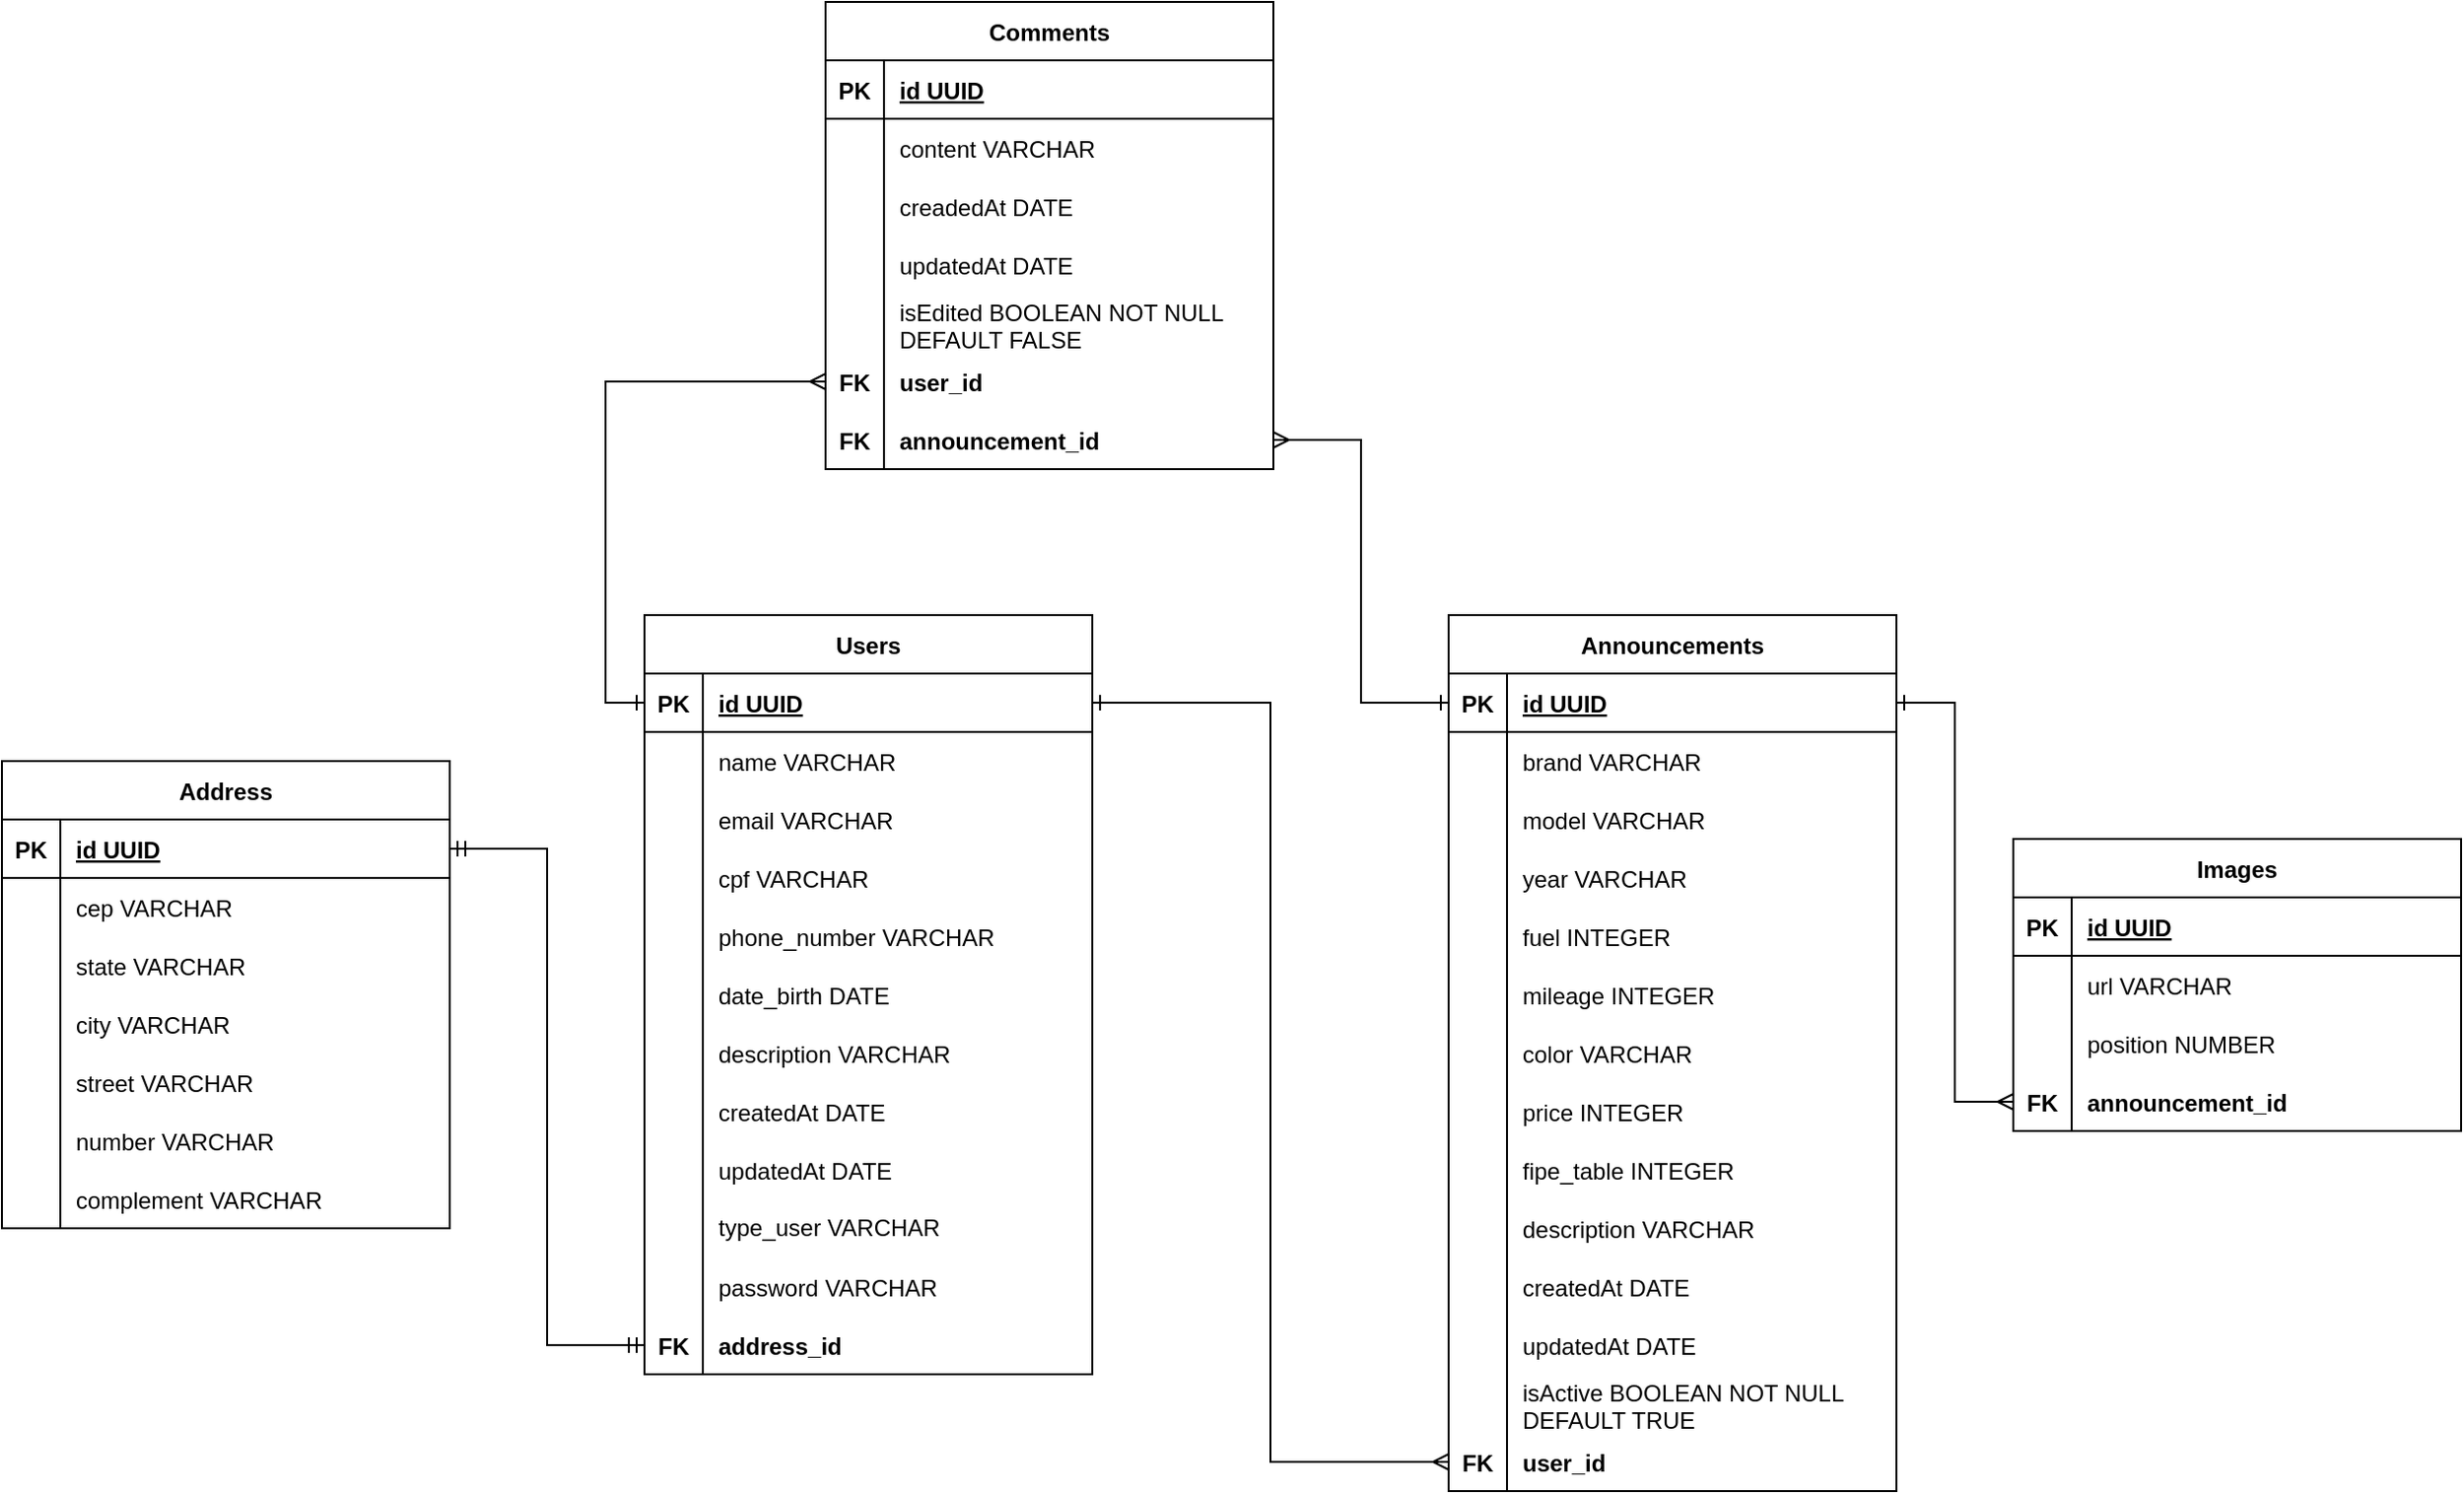 <mxfile version="21.1.5" type="device">
  <diagram id="haXmU86xqTU3Dl82KX3g" name="Page-1">
    <mxGraphModel dx="1434" dy="746" grid="0" gridSize="10" guides="1" tooltips="1" connect="1" arrows="1" fold="1" page="0" pageScale="1" pageWidth="1654" pageHeight="1169" math="0" shadow="0">
      <root>
        <mxCell id="0" />
        <mxCell id="1" parent="0" />
        <mxCell id="U1AYSKD8D0K2qEhdphbI-2" value="Announcements" style="shape=table;startSize=30;container=1;collapsible=1;childLayout=tableLayout;fixedRows=1;rowLines=0;fontStyle=1;align=center;resizeLast=1;" parent="1" vertex="1">
          <mxGeometry x="960" y="355" width="230" height="450" as="geometry" />
        </mxCell>
        <mxCell id="U1AYSKD8D0K2qEhdphbI-3" value="" style="shape=tableRow;horizontal=0;startSize=0;swimlaneHead=0;swimlaneBody=0;fillColor=none;collapsible=0;dropTarget=0;points=[[0,0.5],[1,0.5]];portConstraint=eastwest;top=0;left=0;right=0;bottom=1;" parent="U1AYSKD8D0K2qEhdphbI-2" vertex="1">
          <mxGeometry y="30" width="230" height="30" as="geometry" />
        </mxCell>
        <mxCell id="U1AYSKD8D0K2qEhdphbI-4" value="PK" style="shape=partialRectangle;connectable=0;fillColor=none;top=0;left=0;bottom=0;right=0;fontStyle=1;overflow=hidden;" parent="U1AYSKD8D0K2qEhdphbI-3" vertex="1">
          <mxGeometry width="30" height="30" as="geometry">
            <mxRectangle width="30" height="30" as="alternateBounds" />
          </mxGeometry>
        </mxCell>
        <mxCell id="U1AYSKD8D0K2qEhdphbI-5" value="id UUID" style="shape=partialRectangle;connectable=0;fillColor=none;top=0;left=0;bottom=0;right=0;align=left;spacingLeft=6;fontStyle=5;overflow=hidden;" parent="U1AYSKD8D0K2qEhdphbI-3" vertex="1">
          <mxGeometry x="30" width="200" height="30" as="geometry">
            <mxRectangle width="200" height="30" as="alternateBounds" />
          </mxGeometry>
        </mxCell>
        <mxCell id="U1AYSKD8D0K2qEhdphbI-6" value="" style="shape=tableRow;horizontal=0;startSize=0;swimlaneHead=0;swimlaneBody=0;fillColor=none;collapsible=0;dropTarget=0;points=[[0,0.5],[1,0.5]];portConstraint=eastwest;top=0;left=0;right=0;bottom=0;" parent="U1AYSKD8D0K2qEhdphbI-2" vertex="1">
          <mxGeometry y="60" width="230" height="30" as="geometry" />
        </mxCell>
        <mxCell id="U1AYSKD8D0K2qEhdphbI-7" value="" style="shape=partialRectangle;connectable=0;fillColor=none;top=0;left=0;bottom=0;right=0;editable=1;overflow=hidden;" parent="U1AYSKD8D0K2qEhdphbI-6" vertex="1">
          <mxGeometry width="30" height="30" as="geometry">
            <mxRectangle width="30" height="30" as="alternateBounds" />
          </mxGeometry>
        </mxCell>
        <mxCell id="U1AYSKD8D0K2qEhdphbI-8" value="brand VARCHAR" style="shape=partialRectangle;connectable=0;fillColor=none;top=0;left=0;bottom=0;right=0;align=left;spacingLeft=6;overflow=hidden;fontStyle=0" parent="U1AYSKD8D0K2qEhdphbI-6" vertex="1">
          <mxGeometry x="30" width="200" height="30" as="geometry">
            <mxRectangle width="200" height="30" as="alternateBounds" />
          </mxGeometry>
        </mxCell>
        <mxCell id="U1AYSKD8D0K2qEhdphbI-9" value="" style="shape=tableRow;horizontal=0;startSize=0;swimlaneHead=0;swimlaneBody=0;fillColor=none;collapsible=0;dropTarget=0;points=[[0,0.5],[1,0.5]];portConstraint=eastwest;top=0;left=0;right=0;bottom=0;" parent="U1AYSKD8D0K2qEhdphbI-2" vertex="1">
          <mxGeometry y="90" width="230" height="30" as="geometry" />
        </mxCell>
        <mxCell id="U1AYSKD8D0K2qEhdphbI-10" value="" style="shape=partialRectangle;connectable=0;fillColor=none;top=0;left=0;bottom=0;right=0;editable=1;overflow=hidden;" parent="U1AYSKD8D0K2qEhdphbI-9" vertex="1">
          <mxGeometry width="30" height="30" as="geometry">
            <mxRectangle width="30" height="30" as="alternateBounds" />
          </mxGeometry>
        </mxCell>
        <mxCell id="U1AYSKD8D0K2qEhdphbI-11" value="model VARCHAR" style="shape=partialRectangle;connectable=0;fillColor=none;top=0;left=0;bottom=0;right=0;align=left;spacingLeft=6;overflow=hidden;fontStyle=0" parent="U1AYSKD8D0K2qEhdphbI-9" vertex="1">
          <mxGeometry x="30" width="200" height="30" as="geometry">
            <mxRectangle width="200" height="30" as="alternateBounds" />
          </mxGeometry>
        </mxCell>
        <mxCell id="U1AYSKD8D0K2qEhdphbI-15" style="shape=tableRow;horizontal=0;startSize=0;swimlaneHead=0;swimlaneBody=0;fillColor=none;collapsible=0;dropTarget=0;points=[[0,0.5],[1,0.5]];portConstraint=eastwest;top=0;left=0;right=0;bottom=0;" parent="U1AYSKD8D0K2qEhdphbI-2" vertex="1">
          <mxGeometry y="120" width="230" height="30" as="geometry" />
        </mxCell>
        <mxCell id="U1AYSKD8D0K2qEhdphbI-16" style="shape=partialRectangle;connectable=0;fillColor=none;top=0;left=0;bottom=0;right=0;editable=1;overflow=hidden;" parent="U1AYSKD8D0K2qEhdphbI-15" vertex="1">
          <mxGeometry width="30" height="30" as="geometry">
            <mxRectangle width="30" height="30" as="alternateBounds" />
          </mxGeometry>
        </mxCell>
        <mxCell id="U1AYSKD8D0K2qEhdphbI-17" value="year VARCHAR" style="shape=partialRectangle;connectable=0;fillColor=none;top=0;left=0;bottom=0;right=0;align=left;spacingLeft=6;overflow=hidden;" parent="U1AYSKD8D0K2qEhdphbI-15" vertex="1">
          <mxGeometry x="30" width="200" height="30" as="geometry">
            <mxRectangle width="200" height="30" as="alternateBounds" />
          </mxGeometry>
        </mxCell>
        <mxCell id="U1AYSKD8D0K2qEhdphbI-12" value="" style="shape=tableRow;horizontal=0;startSize=0;swimlaneHead=0;swimlaneBody=0;fillColor=none;collapsible=0;dropTarget=0;points=[[0,0.5],[1,0.5]];portConstraint=eastwest;top=0;left=0;right=0;bottom=0;" parent="U1AYSKD8D0K2qEhdphbI-2" vertex="1">
          <mxGeometry y="150" width="230" height="30" as="geometry" />
        </mxCell>
        <mxCell id="U1AYSKD8D0K2qEhdphbI-13" value="" style="shape=partialRectangle;connectable=0;fillColor=none;top=0;left=0;bottom=0;right=0;editable=1;overflow=hidden;" parent="U1AYSKD8D0K2qEhdphbI-12" vertex="1">
          <mxGeometry width="30" height="30" as="geometry">
            <mxRectangle width="30" height="30" as="alternateBounds" />
          </mxGeometry>
        </mxCell>
        <mxCell id="U1AYSKD8D0K2qEhdphbI-14" value="fuel INTEGER" style="shape=partialRectangle;connectable=0;fillColor=none;top=0;left=0;bottom=0;right=0;align=left;spacingLeft=6;overflow=hidden;" parent="U1AYSKD8D0K2qEhdphbI-12" vertex="1">
          <mxGeometry x="30" width="200" height="30" as="geometry">
            <mxRectangle width="200" height="30" as="alternateBounds" />
          </mxGeometry>
        </mxCell>
        <mxCell id="U1AYSKD8D0K2qEhdphbI-30" style="shape=tableRow;horizontal=0;startSize=0;swimlaneHead=0;swimlaneBody=0;fillColor=none;collapsible=0;dropTarget=0;points=[[0,0.5],[1,0.5]];portConstraint=eastwest;top=0;left=0;right=0;bottom=0;" parent="U1AYSKD8D0K2qEhdphbI-2" vertex="1">
          <mxGeometry y="180" width="230" height="30" as="geometry" />
        </mxCell>
        <mxCell id="U1AYSKD8D0K2qEhdphbI-31" style="shape=partialRectangle;connectable=0;fillColor=none;top=0;left=0;bottom=0;right=0;editable=1;overflow=hidden;" parent="U1AYSKD8D0K2qEhdphbI-30" vertex="1">
          <mxGeometry width="30" height="30" as="geometry">
            <mxRectangle width="30" height="30" as="alternateBounds" />
          </mxGeometry>
        </mxCell>
        <mxCell id="U1AYSKD8D0K2qEhdphbI-32" value="mileage INTEGER" style="shape=partialRectangle;connectable=0;fillColor=none;top=0;left=0;bottom=0;right=0;align=left;spacingLeft=6;overflow=hidden;" parent="U1AYSKD8D0K2qEhdphbI-30" vertex="1">
          <mxGeometry x="30" width="200" height="30" as="geometry">
            <mxRectangle width="200" height="30" as="alternateBounds" />
          </mxGeometry>
        </mxCell>
        <mxCell id="U1AYSKD8D0K2qEhdphbI-27" style="shape=tableRow;horizontal=0;startSize=0;swimlaneHead=0;swimlaneBody=0;fillColor=none;collapsible=0;dropTarget=0;points=[[0,0.5],[1,0.5]];portConstraint=eastwest;top=0;left=0;right=0;bottom=0;" parent="U1AYSKD8D0K2qEhdphbI-2" vertex="1">
          <mxGeometry y="210" width="230" height="30" as="geometry" />
        </mxCell>
        <mxCell id="U1AYSKD8D0K2qEhdphbI-28" style="shape=partialRectangle;connectable=0;fillColor=none;top=0;left=0;bottom=0;right=0;editable=1;overflow=hidden;" parent="U1AYSKD8D0K2qEhdphbI-27" vertex="1">
          <mxGeometry width="30" height="30" as="geometry">
            <mxRectangle width="30" height="30" as="alternateBounds" />
          </mxGeometry>
        </mxCell>
        <mxCell id="U1AYSKD8D0K2qEhdphbI-29" value="color VARCHAR" style="shape=partialRectangle;connectable=0;fillColor=none;top=0;left=0;bottom=0;right=0;align=left;spacingLeft=6;overflow=hidden;" parent="U1AYSKD8D0K2qEhdphbI-27" vertex="1">
          <mxGeometry x="30" width="200" height="30" as="geometry">
            <mxRectangle width="200" height="30" as="alternateBounds" />
          </mxGeometry>
        </mxCell>
        <mxCell id="U1AYSKD8D0K2qEhdphbI-24" style="shape=tableRow;horizontal=0;startSize=0;swimlaneHead=0;swimlaneBody=0;fillColor=none;collapsible=0;dropTarget=0;points=[[0,0.5],[1,0.5]];portConstraint=eastwest;top=0;left=0;right=0;bottom=0;" parent="U1AYSKD8D0K2qEhdphbI-2" vertex="1">
          <mxGeometry y="240" width="230" height="30" as="geometry" />
        </mxCell>
        <mxCell id="U1AYSKD8D0K2qEhdphbI-25" style="shape=partialRectangle;connectable=0;fillColor=none;top=0;left=0;bottom=0;right=0;editable=1;overflow=hidden;" parent="U1AYSKD8D0K2qEhdphbI-24" vertex="1">
          <mxGeometry width="30" height="30" as="geometry">
            <mxRectangle width="30" height="30" as="alternateBounds" />
          </mxGeometry>
        </mxCell>
        <mxCell id="U1AYSKD8D0K2qEhdphbI-26" value="price INTEGER" style="shape=partialRectangle;connectable=0;fillColor=none;top=0;left=0;bottom=0;right=0;align=left;spacingLeft=6;overflow=hidden;" parent="U1AYSKD8D0K2qEhdphbI-24" vertex="1">
          <mxGeometry x="30" width="200" height="30" as="geometry">
            <mxRectangle width="200" height="30" as="alternateBounds" />
          </mxGeometry>
        </mxCell>
        <mxCell id="U1AYSKD8D0K2qEhdphbI-21" style="shape=tableRow;horizontal=0;startSize=0;swimlaneHead=0;swimlaneBody=0;fillColor=none;collapsible=0;dropTarget=0;points=[[0,0.5],[1,0.5]];portConstraint=eastwest;top=0;left=0;right=0;bottom=0;" parent="U1AYSKD8D0K2qEhdphbI-2" vertex="1">
          <mxGeometry y="270" width="230" height="30" as="geometry" />
        </mxCell>
        <mxCell id="U1AYSKD8D0K2qEhdphbI-22" style="shape=partialRectangle;connectable=0;fillColor=none;top=0;left=0;bottom=0;right=0;editable=1;overflow=hidden;" parent="U1AYSKD8D0K2qEhdphbI-21" vertex="1">
          <mxGeometry width="30" height="30" as="geometry">
            <mxRectangle width="30" height="30" as="alternateBounds" />
          </mxGeometry>
        </mxCell>
        <mxCell id="U1AYSKD8D0K2qEhdphbI-23" value="fipe_table INTEGER" style="shape=partialRectangle;connectable=0;fillColor=none;top=0;left=0;bottom=0;right=0;align=left;spacingLeft=6;overflow=hidden;" parent="U1AYSKD8D0K2qEhdphbI-21" vertex="1">
          <mxGeometry x="30" width="200" height="30" as="geometry">
            <mxRectangle width="200" height="30" as="alternateBounds" />
          </mxGeometry>
        </mxCell>
        <mxCell id="U1AYSKD8D0K2qEhdphbI-18" style="shape=tableRow;horizontal=0;startSize=0;swimlaneHead=0;swimlaneBody=0;fillColor=none;collapsible=0;dropTarget=0;points=[[0,0.5],[1,0.5]];portConstraint=eastwest;top=0;left=0;right=0;bottom=0;" parent="U1AYSKD8D0K2qEhdphbI-2" vertex="1">
          <mxGeometry y="300" width="230" height="30" as="geometry" />
        </mxCell>
        <mxCell id="U1AYSKD8D0K2qEhdphbI-19" style="shape=partialRectangle;connectable=0;fillColor=none;top=0;left=0;bottom=0;right=0;editable=1;overflow=hidden;" parent="U1AYSKD8D0K2qEhdphbI-18" vertex="1">
          <mxGeometry width="30" height="30" as="geometry">
            <mxRectangle width="30" height="30" as="alternateBounds" />
          </mxGeometry>
        </mxCell>
        <mxCell id="U1AYSKD8D0K2qEhdphbI-20" value="description VARCHAR" style="shape=partialRectangle;connectable=0;fillColor=none;top=0;left=0;bottom=0;right=0;align=left;spacingLeft=6;overflow=hidden;" parent="U1AYSKD8D0K2qEhdphbI-18" vertex="1">
          <mxGeometry x="30" width="200" height="30" as="geometry">
            <mxRectangle width="200" height="30" as="alternateBounds" />
          </mxGeometry>
        </mxCell>
        <mxCell id="U1AYSKD8D0K2qEhdphbI-42" style="shape=tableRow;horizontal=0;startSize=0;swimlaneHead=0;swimlaneBody=0;fillColor=none;collapsible=0;dropTarget=0;points=[[0,0.5],[1,0.5]];portConstraint=eastwest;top=0;left=0;right=0;bottom=0;" parent="U1AYSKD8D0K2qEhdphbI-2" vertex="1">
          <mxGeometry y="330" width="230" height="30" as="geometry" />
        </mxCell>
        <mxCell id="U1AYSKD8D0K2qEhdphbI-43" style="shape=partialRectangle;connectable=0;fillColor=none;top=0;left=0;bottom=0;right=0;editable=1;overflow=hidden;" parent="U1AYSKD8D0K2qEhdphbI-42" vertex="1">
          <mxGeometry width="30" height="30" as="geometry">
            <mxRectangle width="30" height="30" as="alternateBounds" />
          </mxGeometry>
        </mxCell>
        <mxCell id="U1AYSKD8D0K2qEhdphbI-44" value="createdAt DATE" style="shape=partialRectangle;connectable=0;fillColor=none;top=0;left=0;bottom=0;right=0;align=left;spacingLeft=6;overflow=hidden;" parent="U1AYSKD8D0K2qEhdphbI-42" vertex="1">
          <mxGeometry x="30" width="200" height="30" as="geometry">
            <mxRectangle width="200" height="30" as="alternateBounds" />
          </mxGeometry>
        </mxCell>
        <mxCell id="U1AYSKD8D0K2qEhdphbI-39" style="shape=tableRow;horizontal=0;startSize=0;swimlaneHead=0;swimlaneBody=0;fillColor=none;collapsible=0;dropTarget=0;points=[[0,0.5],[1,0.5]];portConstraint=eastwest;top=0;left=0;right=0;bottom=0;" parent="U1AYSKD8D0K2qEhdphbI-2" vertex="1">
          <mxGeometry y="360" width="230" height="30" as="geometry" />
        </mxCell>
        <mxCell id="U1AYSKD8D0K2qEhdphbI-40" style="shape=partialRectangle;connectable=0;fillColor=none;top=0;left=0;bottom=0;right=0;editable=1;overflow=hidden;" parent="U1AYSKD8D0K2qEhdphbI-39" vertex="1">
          <mxGeometry width="30" height="30" as="geometry">
            <mxRectangle width="30" height="30" as="alternateBounds" />
          </mxGeometry>
        </mxCell>
        <mxCell id="U1AYSKD8D0K2qEhdphbI-41" value="updatedAt DATE" style="shape=partialRectangle;connectable=0;fillColor=none;top=0;left=0;bottom=0;right=0;align=left;spacingLeft=6;overflow=hidden;" parent="U1AYSKD8D0K2qEhdphbI-39" vertex="1">
          <mxGeometry x="30" width="200" height="30" as="geometry">
            <mxRectangle width="200" height="30" as="alternateBounds" />
          </mxGeometry>
        </mxCell>
        <mxCell id="U1AYSKD8D0K2qEhdphbI-36" style="shape=tableRow;horizontal=0;startSize=0;swimlaneHead=0;swimlaneBody=0;fillColor=none;collapsible=0;dropTarget=0;points=[[0,0.5],[1,0.5]];portConstraint=eastwest;top=0;left=0;right=0;bottom=0;" parent="U1AYSKD8D0K2qEhdphbI-2" vertex="1">
          <mxGeometry y="390" width="230" height="30" as="geometry" />
        </mxCell>
        <mxCell id="U1AYSKD8D0K2qEhdphbI-37" style="shape=partialRectangle;connectable=0;fillColor=none;top=0;left=0;bottom=0;right=0;editable=1;overflow=hidden;" parent="U1AYSKD8D0K2qEhdphbI-36" vertex="1">
          <mxGeometry width="30" height="30" as="geometry">
            <mxRectangle width="30" height="30" as="alternateBounds" />
          </mxGeometry>
        </mxCell>
        <mxCell id="U1AYSKD8D0K2qEhdphbI-38" value="isActive BOOLEAN NOT NULL DEFAULT TRUE" style="shape=partialRectangle;connectable=0;fillColor=none;top=0;left=0;bottom=0;right=0;align=left;spacingLeft=6;overflow=hidden;whiteSpace=wrap;" parent="U1AYSKD8D0K2qEhdphbI-36" vertex="1">
          <mxGeometry x="30" width="200" height="30" as="geometry">
            <mxRectangle width="200" height="30" as="alternateBounds" />
          </mxGeometry>
        </mxCell>
        <mxCell id="U1AYSKD8D0K2qEhdphbI-33" style="shape=tableRow;horizontal=0;startSize=0;swimlaneHead=0;swimlaneBody=0;fillColor=none;collapsible=0;dropTarget=0;points=[[0,0.5],[1,0.5]];portConstraint=eastwest;top=0;left=0;right=0;bottom=0;" parent="U1AYSKD8D0K2qEhdphbI-2" vertex="1">
          <mxGeometry y="420" width="230" height="30" as="geometry" />
        </mxCell>
        <mxCell id="U1AYSKD8D0K2qEhdphbI-34" value="FK" style="shape=partialRectangle;connectable=0;fillColor=none;top=0;left=0;bottom=0;right=0;editable=1;overflow=hidden;fontStyle=1" parent="U1AYSKD8D0K2qEhdphbI-33" vertex="1">
          <mxGeometry width="30" height="30" as="geometry">
            <mxRectangle width="30" height="30" as="alternateBounds" />
          </mxGeometry>
        </mxCell>
        <mxCell id="U1AYSKD8D0K2qEhdphbI-35" value="user_id " style="shape=partialRectangle;connectable=0;fillColor=none;top=0;left=0;bottom=0;right=0;align=left;spacingLeft=6;overflow=hidden;fontStyle=1" parent="U1AYSKD8D0K2qEhdphbI-33" vertex="1">
          <mxGeometry x="30" width="200" height="30" as="geometry">
            <mxRectangle width="200" height="30" as="alternateBounds" />
          </mxGeometry>
        </mxCell>
        <mxCell id="U1AYSKD8D0K2qEhdphbI-45" value="Users" style="shape=table;startSize=30;container=1;collapsible=1;childLayout=tableLayout;fixedRows=1;rowLines=0;fontStyle=1;align=center;resizeLast=1;" parent="1" vertex="1">
          <mxGeometry x="547" y="355" width="230" height="390" as="geometry" />
        </mxCell>
        <mxCell id="U1AYSKD8D0K2qEhdphbI-46" value="" style="shape=tableRow;horizontal=0;startSize=0;swimlaneHead=0;swimlaneBody=0;fillColor=none;collapsible=0;dropTarget=0;points=[[0,0.5],[1,0.5]];portConstraint=eastwest;top=0;left=0;right=0;bottom=1;" parent="U1AYSKD8D0K2qEhdphbI-45" vertex="1">
          <mxGeometry y="30" width="230" height="30" as="geometry" />
        </mxCell>
        <mxCell id="U1AYSKD8D0K2qEhdphbI-47" value="PK" style="shape=partialRectangle;connectable=0;fillColor=none;top=0;left=0;bottom=0;right=0;fontStyle=1;overflow=hidden;" parent="U1AYSKD8D0K2qEhdphbI-46" vertex="1">
          <mxGeometry width="30" height="30" as="geometry">
            <mxRectangle width="30" height="30" as="alternateBounds" />
          </mxGeometry>
        </mxCell>
        <mxCell id="U1AYSKD8D0K2qEhdphbI-48" value="id UUID" style="shape=partialRectangle;connectable=0;fillColor=none;top=0;left=0;bottom=0;right=0;align=left;spacingLeft=6;fontStyle=5;overflow=hidden;" parent="U1AYSKD8D0K2qEhdphbI-46" vertex="1">
          <mxGeometry x="30" width="200" height="30" as="geometry">
            <mxRectangle width="200" height="30" as="alternateBounds" />
          </mxGeometry>
        </mxCell>
        <mxCell id="U1AYSKD8D0K2qEhdphbI-49" value="" style="shape=tableRow;horizontal=0;startSize=0;swimlaneHead=0;swimlaneBody=0;fillColor=none;collapsible=0;dropTarget=0;points=[[0,0.5],[1,0.5]];portConstraint=eastwest;top=0;left=0;right=0;bottom=0;" parent="U1AYSKD8D0K2qEhdphbI-45" vertex="1">
          <mxGeometry y="60" width="230" height="30" as="geometry" />
        </mxCell>
        <mxCell id="U1AYSKD8D0K2qEhdphbI-50" value="" style="shape=partialRectangle;connectable=0;fillColor=none;top=0;left=0;bottom=0;right=0;editable=1;overflow=hidden;" parent="U1AYSKD8D0K2qEhdphbI-49" vertex="1">
          <mxGeometry width="30" height="30" as="geometry">
            <mxRectangle width="30" height="30" as="alternateBounds" />
          </mxGeometry>
        </mxCell>
        <mxCell id="U1AYSKD8D0K2qEhdphbI-51" value="name VARCHAR" style="shape=partialRectangle;connectable=0;fillColor=none;top=0;left=0;bottom=0;right=0;align=left;spacingLeft=6;overflow=hidden;fontStyle=0" parent="U1AYSKD8D0K2qEhdphbI-49" vertex="1">
          <mxGeometry x="30" width="200" height="30" as="geometry">
            <mxRectangle width="200" height="30" as="alternateBounds" />
          </mxGeometry>
        </mxCell>
        <mxCell id="U1AYSKD8D0K2qEhdphbI-52" value="" style="shape=tableRow;horizontal=0;startSize=0;swimlaneHead=0;swimlaneBody=0;fillColor=none;collapsible=0;dropTarget=0;points=[[0,0.5],[1,0.5]];portConstraint=eastwest;top=0;left=0;right=0;bottom=0;" parent="U1AYSKD8D0K2qEhdphbI-45" vertex="1">
          <mxGeometry y="90" width="230" height="30" as="geometry" />
        </mxCell>
        <mxCell id="U1AYSKD8D0K2qEhdphbI-53" value="" style="shape=partialRectangle;connectable=0;fillColor=none;top=0;left=0;bottom=0;right=0;editable=1;overflow=hidden;" parent="U1AYSKD8D0K2qEhdphbI-52" vertex="1">
          <mxGeometry width="30" height="30" as="geometry">
            <mxRectangle width="30" height="30" as="alternateBounds" />
          </mxGeometry>
        </mxCell>
        <mxCell id="U1AYSKD8D0K2qEhdphbI-54" value="email VARCHAR" style="shape=partialRectangle;connectable=0;fillColor=none;top=0;left=0;bottom=0;right=0;align=left;spacingLeft=6;overflow=hidden;fontStyle=0" parent="U1AYSKD8D0K2qEhdphbI-52" vertex="1">
          <mxGeometry x="30" width="200" height="30" as="geometry">
            <mxRectangle width="200" height="30" as="alternateBounds" />
          </mxGeometry>
        </mxCell>
        <mxCell id="U1AYSKD8D0K2qEhdphbI-55" style="shape=tableRow;horizontal=0;startSize=0;swimlaneHead=0;swimlaneBody=0;fillColor=none;collapsible=0;dropTarget=0;points=[[0,0.5],[1,0.5]];portConstraint=eastwest;top=0;left=0;right=0;bottom=0;" parent="U1AYSKD8D0K2qEhdphbI-45" vertex="1">
          <mxGeometry y="120" width="230" height="30" as="geometry" />
        </mxCell>
        <mxCell id="U1AYSKD8D0K2qEhdphbI-56" style="shape=partialRectangle;connectable=0;fillColor=none;top=0;left=0;bottom=0;right=0;editable=1;overflow=hidden;" parent="U1AYSKD8D0K2qEhdphbI-55" vertex="1">
          <mxGeometry width="30" height="30" as="geometry">
            <mxRectangle width="30" height="30" as="alternateBounds" />
          </mxGeometry>
        </mxCell>
        <mxCell id="U1AYSKD8D0K2qEhdphbI-57" value="cpf VARCHAR" style="shape=partialRectangle;connectable=0;fillColor=none;top=0;left=0;bottom=0;right=0;align=left;spacingLeft=6;overflow=hidden;" parent="U1AYSKD8D0K2qEhdphbI-55" vertex="1">
          <mxGeometry x="30" width="200" height="30" as="geometry">
            <mxRectangle width="200" height="30" as="alternateBounds" />
          </mxGeometry>
        </mxCell>
        <mxCell id="U1AYSKD8D0K2qEhdphbI-58" value="" style="shape=tableRow;horizontal=0;startSize=0;swimlaneHead=0;swimlaneBody=0;fillColor=none;collapsible=0;dropTarget=0;points=[[0,0.5],[1,0.5]];portConstraint=eastwest;top=0;left=0;right=0;bottom=0;" parent="U1AYSKD8D0K2qEhdphbI-45" vertex="1">
          <mxGeometry y="150" width="230" height="30" as="geometry" />
        </mxCell>
        <mxCell id="U1AYSKD8D0K2qEhdphbI-59" value="" style="shape=partialRectangle;connectable=0;fillColor=none;top=0;left=0;bottom=0;right=0;editable=1;overflow=hidden;" parent="U1AYSKD8D0K2qEhdphbI-58" vertex="1">
          <mxGeometry width="30" height="30" as="geometry">
            <mxRectangle width="30" height="30" as="alternateBounds" />
          </mxGeometry>
        </mxCell>
        <mxCell id="U1AYSKD8D0K2qEhdphbI-60" value="phone_number VARCHAR" style="shape=partialRectangle;connectable=0;fillColor=none;top=0;left=0;bottom=0;right=0;align=left;spacingLeft=6;overflow=hidden;" parent="U1AYSKD8D0K2qEhdphbI-58" vertex="1">
          <mxGeometry x="30" width="200" height="30" as="geometry">
            <mxRectangle width="200" height="30" as="alternateBounds" />
          </mxGeometry>
        </mxCell>
        <mxCell id="U1AYSKD8D0K2qEhdphbI-61" style="shape=tableRow;horizontal=0;startSize=0;swimlaneHead=0;swimlaneBody=0;fillColor=none;collapsible=0;dropTarget=0;points=[[0,0.5],[1,0.5]];portConstraint=eastwest;top=0;left=0;right=0;bottom=0;" parent="U1AYSKD8D0K2qEhdphbI-45" vertex="1">
          <mxGeometry y="180" width="230" height="30" as="geometry" />
        </mxCell>
        <mxCell id="U1AYSKD8D0K2qEhdphbI-62" style="shape=partialRectangle;connectable=0;fillColor=none;top=0;left=0;bottom=0;right=0;editable=1;overflow=hidden;" parent="U1AYSKD8D0K2qEhdphbI-61" vertex="1">
          <mxGeometry width="30" height="30" as="geometry">
            <mxRectangle width="30" height="30" as="alternateBounds" />
          </mxGeometry>
        </mxCell>
        <mxCell id="U1AYSKD8D0K2qEhdphbI-63" value="date_birth DATE" style="shape=partialRectangle;connectable=0;fillColor=none;top=0;left=0;bottom=0;right=0;align=left;spacingLeft=6;overflow=hidden;" parent="U1AYSKD8D0K2qEhdphbI-61" vertex="1">
          <mxGeometry x="30" width="200" height="30" as="geometry">
            <mxRectangle width="200" height="30" as="alternateBounds" />
          </mxGeometry>
        </mxCell>
        <mxCell id="U1AYSKD8D0K2qEhdphbI-73" style="shape=tableRow;horizontal=0;startSize=0;swimlaneHead=0;swimlaneBody=0;fillColor=none;collapsible=0;dropTarget=0;points=[[0,0.5],[1,0.5]];portConstraint=eastwest;top=0;left=0;right=0;bottom=0;" parent="U1AYSKD8D0K2qEhdphbI-45" vertex="1">
          <mxGeometry y="210" width="230" height="30" as="geometry" />
        </mxCell>
        <mxCell id="U1AYSKD8D0K2qEhdphbI-74" style="shape=partialRectangle;connectable=0;fillColor=none;top=0;left=0;bottom=0;right=0;editable=1;overflow=hidden;" parent="U1AYSKD8D0K2qEhdphbI-73" vertex="1">
          <mxGeometry width="30" height="30" as="geometry">
            <mxRectangle width="30" height="30" as="alternateBounds" />
          </mxGeometry>
        </mxCell>
        <mxCell id="U1AYSKD8D0K2qEhdphbI-75" value="description VARCHAR" style="shape=partialRectangle;connectable=0;fillColor=none;top=0;left=0;bottom=0;right=0;align=left;spacingLeft=6;overflow=hidden;" parent="U1AYSKD8D0K2qEhdphbI-73" vertex="1">
          <mxGeometry x="30" width="200" height="30" as="geometry">
            <mxRectangle width="200" height="30" as="alternateBounds" />
          </mxGeometry>
        </mxCell>
        <mxCell id="U1AYSKD8D0K2qEhdphbI-76" style="shape=tableRow;horizontal=0;startSize=0;swimlaneHead=0;swimlaneBody=0;fillColor=none;collapsible=0;dropTarget=0;points=[[0,0.5],[1,0.5]];portConstraint=eastwest;top=0;left=0;right=0;bottom=0;" parent="U1AYSKD8D0K2qEhdphbI-45" vertex="1">
          <mxGeometry y="240" width="230" height="30" as="geometry" />
        </mxCell>
        <mxCell id="U1AYSKD8D0K2qEhdphbI-77" style="shape=partialRectangle;connectable=0;fillColor=none;top=0;left=0;bottom=0;right=0;editable=1;overflow=hidden;" parent="U1AYSKD8D0K2qEhdphbI-76" vertex="1">
          <mxGeometry width="30" height="30" as="geometry">
            <mxRectangle width="30" height="30" as="alternateBounds" />
          </mxGeometry>
        </mxCell>
        <mxCell id="U1AYSKD8D0K2qEhdphbI-78" value="createdAt DATE" style="shape=partialRectangle;connectable=0;fillColor=none;top=0;left=0;bottom=0;right=0;align=left;spacingLeft=6;overflow=hidden;" parent="U1AYSKD8D0K2qEhdphbI-76" vertex="1">
          <mxGeometry x="30" width="200" height="30" as="geometry">
            <mxRectangle width="200" height="30" as="alternateBounds" />
          </mxGeometry>
        </mxCell>
        <mxCell id="U1AYSKD8D0K2qEhdphbI-79" style="shape=tableRow;horizontal=0;startSize=0;swimlaneHead=0;swimlaneBody=0;fillColor=none;collapsible=0;dropTarget=0;points=[[0,0.5],[1,0.5]];portConstraint=eastwest;top=0;left=0;right=0;bottom=0;" parent="U1AYSKD8D0K2qEhdphbI-45" vertex="1">
          <mxGeometry y="270" width="230" height="30" as="geometry" />
        </mxCell>
        <mxCell id="U1AYSKD8D0K2qEhdphbI-80" style="shape=partialRectangle;connectable=0;fillColor=none;top=0;left=0;bottom=0;right=0;editable=1;overflow=hidden;" parent="U1AYSKD8D0K2qEhdphbI-79" vertex="1">
          <mxGeometry width="30" height="30" as="geometry">
            <mxRectangle width="30" height="30" as="alternateBounds" />
          </mxGeometry>
        </mxCell>
        <mxCell id="U1AYSKD8D0K2qEhdphbI-81" value="updatedAt DATE" style="shape=partialRectangle;connectable=0;fillColor=none;top=0;left=0;bottom=0;right=0;align=left;spacingLeft=6;overflow=hidden;" parent="U1AYSKD8D0K2qEhdphbI-79" vertex="1">
          <mxGeometry x="30" width="200" height="30" as="geometry">
            <mxRectangle width="200" height="30" as="alternateBounds" />
          </mxGeometry>
        </mxCell>
        <mxCell id="U1AYSKD8D0K2qEhdphbI-82" style="shape=tableRow;horizontal=0;startSize=0;swimlaneHead=0;swimlaneBody=0;fillColor=none;collapsible=0;dropTarget=0;points=[[0,0.5],[1,0.5]];portConstraint=eastwest;top=0;left=0;right=0;bottom=0;" parent="U1AYSKD8D0K2qEhdphbI-45" vertex="1">
          <mxGeometry y="300" width="230" height="30" as="geometry" />
        </mxCell>
        <mxCell id="U1AYSKD8D0K2qEhdphbI-83" style="shape=partialRectangle;connectable=0;fillColor=none;top=0;left=0;bottom=0;right=0;editable=1;overflow=hidden;" parent="U1AYSKD8D0K2qEhdphbI-82" vertex="1">
          <mxGeometry width="30" height="30" as="geometry">
            <mxRectangle width="30" height="30" as="alternateBounds" />
          </mxGeometry>
        </mxCell>
        <mxCell id="U1AYSKD8D0K2qEhdphbI-84" value="type_user VARCHAR" style="shape=partialRectangle;connectable=0;fillColor=none;top=0;left=0;bottom=0;right=0;align=left;spacingLeft=6;overflow=hidden;whiteSpace=wrap;" parent="U1AYSKD8D0K2qEhdphbI-82" vertex="1">
          <mxGeometry x="30" width="200" height="30" as="geometry">
            <mxRectangle width="200" height="30" as="alternateBounds" />
          </mxGeometry>
        </mxCell>
        <mxCell id="U1AYSKD8D0K2qEhdphbI-88" style="shape=tableRow;horizontal=0;startSize=0;swimlaneHead=0;swimlaneBody=0;fillColor=none;collapsible=0;dropTarget=0;points=[[0,0.5],[1,0.5]];portConstraint=eastwest;top=0;left=0;right=0;bottom=0;" parent="U1AYSKD8D0K2qEhdphbI-45" vertex="1">
          <mxGeometry y="330" width="230" height="30" as="geometry" />
        </mxCell>
        <mxCell id="U1AYSKD8D0K2qEhdphbI-89" style="shape=partialRectangle;connectable=0;fillColor=none;top=0;left=0;bottom=0;right=0;editable=1;overflow=hidden;fontStyle=1" parent="U1AYSKD8D0K2qEhdphbI-88" vertex="1">
          <mxGeometry width="30" height="30" as="geometry">
            <mxRectangle width="30" height="30" as="alternateBounds" />
          </mxGeometry>
        </mxCell>
        <mxCell id="U1AYSKD8D0K2qEhdphbI-90" value="password VARCHAR" style="shape=partialRectangle;connectable=0;fillColor=none;top=0;left=0;bottom=0;right=0;align=left;spacingLeft=6;overflow=hidden;" parent="U1AYSKD8D0K2qEhdphbI-88" vertex="1">
          <mxGeometry x="30" width="200" height="30" as="geometry">
            <mxRectangle width="200" height="30" as="alternateBounds" />
          </mxGeometry>
        </mxCell>
        <mxCell id="U1AYSKD8D0K2qEhdphbI-85" style="shape=tableRow;horizontal=0;startSize=0;swimlaneHead=0;swimlaneBody=0;fillColor=none;collapsible=0;dropTarget=0;points=[[0,0.5],[1,0.5]];portConstraint=eastwest;top=0;left=0;right=0;bottom=0;" parent="U1AYSKD8D0K2qEhdphbI-45" vertex="1">
          <mxGeometry y="360" width="230" height="30" as="geometry" />
        </mxCell>
        <mxCell id="U1AYSKD8D0K2qEhdphbI-86" value="FK" style="shape=partialRectangle;connectable=0;fillColor=none;top=0;left=0;bottom=0;right=0;editable=1;overflow=hidden;fontStyle=1" parent="U1AYSKD8D0K2qEhdphbI-85" vertex="1">
          <mxGeometry width="30" height="30" as="geometry">
            <mxRectangle width="30" height="30" as="alternateBounds" />
          </mxGeometry>
        </mxCell>
        <mxCell id="U1AYSKD8D0K2qEhdphbI-87" value="address_id " style="shape=partialRectangle;connectable=0;fillColor=none;top=0;left=0;bottom=0;right=0;align=left;spacingLeft=6;overflow=hidden;fontStyle=1" parent="U1AYSKD8D0K2qEhdphbI-85" vertex="1">
          <mxGeometry x="30" width="200" height="30" as="geometry">
            <mxRectangle width="200" height="30" as="alternateBounds" />
          </mxGeometry>
        </mxCell>
        <mxCell id="U1AYSKD8D0K2qEhdphbI-91" style="edgeStyle=orthogonalEdgeStyle;rounded=0;orthogonalLoop=1;jettySize=auto;html=1;exitX=1;exitY=0.5;exitDx=0;exitDy=0;entryX=0;entryY=0.5;entryDx=0;entryDy=0;startArrow=ERone;startFill=0;endArrow=ERmany;endFill=0;" parent="1" source="U1AYSKD8D0K2qEhdphbI-46" target="U1AYSKD8D0K2qEhdphbI-33" edge="1">
          <mxGeometry relative="1" as="geometry" />
        </mxCell>
        <mxCell id="U1AYSKD8D0K2qEhdphbI-92" value="Address" style="shape=table;startSize=30;container=1;collapsible=1;childLayout=tableLayout;fixedRows=1;rowLines=0;fontStyle=1;align=center;resizeLast=1;" parent="1" vertex="1">
          <mxGeometry x="217" y="430" width="230" height="240" as="geometry" />
        </mxCell>
        <mxCell id="U1AYSKD8D0K2qEhdphbI-93" value="" style="shape=tableRow;horizontal=0;startSize=0;swimlaneHead=0;swimlaneBody=0;fillColor=none;collapsible=0;dropTarget=0;points=[[0,0.5],[1,0.5]];portConstraint=eastwest;top=0;left=0;right=0;bottom=1;" parent="U1AYSKD8D0K2qEhdphbI-92" vertex="1">
          <mxGeometry y="30" width="230" height="30" as="geometry" />
        </mxCell>
        <mxCell id="U1AYSKD8D0K2qEhdphbI-94" value="PK" style="shape=partialRectangle;connectable=0;fillColor=none;top=0;left=0;bottom=0;right=0;fontStyle=1;overflow=hidden;" parent="U1AYSKD8D0K2qEhdphbI-93" vertex="1">
          <mxGeometry width="30" height="30" as="geometry">
            <mxRectangle width="30" height="30" as="alternateBounds" />
          </mxGeometry>
        </mxCell>
        <mxCell id="U1AYSKD8D0K2qEhdphbI-95" value="id UUID" style="shape=partialRectangle;connectable=0;fillColor=none;top=0;left=0;bottom=0;right=0;align=left;spacingLeft=6;fontStyle=5;overflow=hidden;" parent="U1AYSKD8D0K2qEhdphbI-93" vertex="1">
          <mxGeometry x="30" width="200" height="30" as="geometry">
            <mxRectangle width="200" height="30" as="alternateBounds" />
          </mxGeometry>
        </mxCell>
        <mxCell id="U1AYSKD8D0K2qEhdphbI-96" value="" style="shape=tableRow;horizontal=0;startSize=0;swimlaneHead=0;swimlaneBody=0;fillColor=none;collapsible=0;dropTarget=0;points=[[0,0.5],[1,0.5]];portConstraint=eastwest;top=0;left=0;right=0;bottom=0;" parent="U1AYSKD8D0K2qEhdphbI-92" vertex="1">
          <mxGeometry y="60" width="230" height="30" as="geometry" />
        </mxCell>
        <mxCell id="U1AYSKD8D0K2qEhdphbI-97" value="" style="shape=partialRectangle;connectable=0;fillColor=none;top=0;left=0;bottom=0;right=0;editable=1;overflow=hidden;" parent="U1AYSKD8D0K2qEhdphbI-96" vertex="1">
          <mxGeometry width="30" height="30" as="geometry">
            <mxRectangle width="30" height="30" as="alternateBounds" />
          </mxGeometry>
        </mxCell>
        <mxCell id="U1AYSKD8D0K2qEhdphbI-98" value="cep VARCHAR" style="shape=partialRectangle;connectable=0;fillColor=none;top=0;left=0;bottom=0;right=0;align=left;spacingLeft=6;overflow=hidden;fontStyle=0" parent="U1AYSKD8D0K2qEhdphbI-96" vertex="1">
          <mxGeometry x="30" width="200" height="30" as="geometry">
            <mxRectangle width="200" height="30" as="alternateBounds" />
          </mxGeometry>
        </mxCell>
        <mxCell id="U1AYSKD8D0K2qEhdphbI-99" value="" style="shape=tableRow;horizontal=0;startSize=0;swimlaneHead=0;swimlaneBody=0;fillColor=none;collapsible=0;dropTarget=0;points=[[0,0.5],[1,0.5]];portConstraint=eastwest;top=0;left=0;right=0;bottom=0;" parent="U1AYSKD8D0K2qEhdphbI-92" vertex="1">
          <mxGeometry y="90" width="230" height="30" as="geometry" />
        </mxCell>
        <mxCell id="U1AYSKD8D0K2qEhdphbI-100" value="" style="shape=partialRectangle;connectable=0;fillColor=none;top=0;left=0;bottom=0;right=0;editable=1;overflow=hidden;" parent="U1AYSKD8D0K2qEhdphbI-99" vertex="1">
          <mxGeometry width="30" height="30" as="geometry">
            <mxRectangle width="30" height="30" as="alternateBounds" />
          </mxGeometry>
        </mxCell>
        <mxCell id="U1AYSKD8D0K2qEhdphbI-101" value="state VARCHAR" style="shape=partialRectangle;connectable=0;fillColor=none;top=0;left=0;bottom=0;right=0;align=left;spacingLeft=6;overflow=hidden;fontStyle=0" parent="U1AYSKD8D0K2qEhdphbI-99" vertex="1">
          <mxGeometry x="30" width="200" height="30" as="geometry">
            <mxRectangle width="200" height="30" as="alternateBounds" />
          </mxGeometry>
        </mxCell>
        <mxCell id="U1AYSKD8D0K2qEhdphbI-102" style="shape=tableRow;horizontal=0;startSize=0;swimlaneHead=0;swimlaneBody=0;fillColor=none;collapsible=0;dropTarget=0;points=[[0,0.5],[1,0.5]];portConstraint=eastwest;top=0;left=0;right=0;bottom=0;" parent="U1AYSKD8D0K2qEhdphbI-92" vertex="1">
          <mxGeometry y="120" width="230" height="30" as="geometry" />
        </mxCell>
        <mxCell id="U1AYSKD8D0K2qEhdphbI-103" style="shape=partialRectangle;connectable=0;fillColor=none;top=0;left=0;bottom=0;right=0;editable=1;overflow=hidden;" parent="U1AYSKD8D0K2qEhdphbI-102" vertex="1">
          <mxGeometry width="30" height="30" as="geometry">
            <mxRectangle width="30" height="30" as="alternateBounds" />
          </mxGeometry>
        </mxCell>
        <mxCell id="U1AYSKD8D0K2qEhdphbI-104" value="city VARCHAR" style="shape=partialRectangle;connectable=0;fillColor=none;top=0;left=0;bottom=0;right=0;align=left;spacingLeft=6;overflow=hidden;" parent="U1AYSKD8D0K2qEhdphbI-102" vertex="1">
          <mxGeometry x="30" width="200" height="30" as="geometry">
            <mxRectangle width="200" height="30" as="alternateBounds" />
          </mxGeometry>
        </mxCell>
        <mxCell id="U1AYSKD8D0K2qEhdphbI-105" value="" style="shape=tableRow;horizontal=0;startSize=0;swimlaneHead=0;swimlaneBody=0;fillColor=none;collapsible=0;dropTarget=0;points=[[0,0.5],[1,0.5]];portConstraint=eastwest;top=0;left=0;right=0;bottom=0;" parent="U1AYSKD8D0K2qEhdphbI-92" vertex="1">
          <mxGeometry y="150" width="230" height="30" as="geometry" />
        </mxCell>
        <mxCell id="U1AYSKD8D0K2qEhdphbI-106" value="" style="shape=partialRectangle;connectable=0;fillColor=none;top=0;left=0;bottom=0;right=0;editable=1;overflow=hidden;" parent="U1AYSKD8D0K2qEhdphbI-105" vertex="1">
          <mxGeometry width="30" height="30" as="geometry">
            <mxRectangle width="30" height="30" as="alternateBounds" />
          </mxGeometry>
        </mxCell>
        <mxCell id="U1AYSKD8D0K2qEhdphbI-107" value="street VARCHAR" style="shape=partialRectangle;connectable=0;fillColor=none;top=0;left=0;bottom=0;right=0;align=left;spacingLeft=6;overflow=hidden;" parent="U1AYSKD8D0K2qEhdphbI-105" vertex="1">
          <mxGeometry x="30" width="200" height="30" as="geometry">
            <mxRectangle width="200" height="30" as="alternateBounds" />
          </mxGeometry>
        </mxCell>
        <mxCell id="U1AYSKD8D0K2qEhdphbI-108" style="shape=tableRow;horizontal=0;startSize=0;swimlaneHead=0;swimlaneBody=0;fillColor=none;collapsible=0;dropTarget=0;points=[[0,0.5],[1,0.5]];portConstraint=eastwest;top=0;left=0;right=0;bottom=0;" parent="U1AYSKD8D0K2qEhdphbI-92" vertex="1">
          <mxGeometry y="180" width="230" height="30" as="geometry" />
        </mxCell>
        <mxCell id="U1AYSKD8D0K2qEhdphbI-109" style="shape=partialRectangle;connectable=0;fillColor=none;top=0;left=0;bottom=0;right=0;editable=1;overflow=hidden;" parent="U1AYSKD8D0K2qEhdphbI-108" vertex="1">
          <mxGeometry width="30" height="30" as="geometry">
            <mxRectangle width="30" height="30" as="alternateBounds" />
          </mxGeometry>
        </mxCell>
        <mxCell id="U1AYSKD8D0K2qEhdphbI-110" value="number VARCHAR" style="shape=partialRectangle;connectable=0;fillColor=none;top=0;left=0;bottom=0;right=0;align=left;spacingLeft=6;overflow=hidden;" parent="U1AYSKD8D0K2qEhdphbI-108" vertex="1">
          <mxGeometry x="30" width="200" height="30" as="geometry">
            <mxRectangle width="200" height="30" as="alternateBounds" />
          </mxGeometry>
        </mxCell>
        <mxCell id="U1AYSKD8D0K2qEhdphbI-111" style="shape=tableRow;horizontal=0;startSize=0;swimlaneHead=0;swimlaneBody=0;fillColor=none;collapsible=0;dropTarget=0;points=[[0,0.5],[1,0.5]];portConstraint=eastwest;top=0;left=0;right=0;bottom=0;" parent="U1AYSKD8D0K2qEhdphbI-92" vertex="1">
          <mxGeometry y="210" width="230" height="30" as="geometry" />
        </mxCell>
        <mxCell id="U1AYSKD8D0K2qEhdphbI-112" style="shape=partialRectangle;connectable=0;fillColor=none;top=0;left=0;bottom=0;right=0;editable=1;overflow=hidden;" parent="U1AYSKD8D0K2qEhdphbI-111" vertex="1">
          <mxGeometry width="30" height="30" as="geometry">
            <mxRectangle width="30" height="30" as="alternateBounds" />
          </mxGeometry>
        </mxCell>
        <mxCell id="U1AYSKD8D0K2qEhdphbI-113" value="complement VARCHAR" style="shape=partialRectangle;connectable=0;fillColor=none;top=0;left=0;bottom=0;right=0;align=left;spacingLeft=6;overflow=hidden;" parent="U1AYSKD8D0K2qEhdphbI-111" vertex="1">
          <mxGeometry x="30" width="200" height="30" as="geometry">
            <mxRectangle width="200" height="30" as="alternateBounds" />
          </mxGeometry>
        </mxCell>
        <mxCell id="U1AYSKD8D0K2qEhdphbI-129" style="edgeStyle=orthogonalEdgeStyle;rounded=0;orthogonalLoop=1;jettySize=auto;html=1;exitX=1;exitY=0.5;exitDx=0;exitDy=0;entryX=0;entryY=0.5;entryDx=0;entryDy=0;startArrow=ERmandOne;startFill=0;endArrow=ERmandOne;endFill=0;" parent="1" source="U1AYSKD8D0K2qEhdphbI-93" target="U1AYSKD8D0K2qEhdphbI-85" edge="1">
          <mxGeometry relative="1" as="geometry" />
        </mxCell>
        <mxCell id="U1AYSKD8D0K2qEhdphbI-167" value="Images" style="shape=table;startSize=30;container=1;collapsible=1;childLayout=tableLayout;fixedRows=1;rowLines=0;fontStyle=1;align=center;resizeLast=1;" parent="1" vertex="1">
          <mxGeometry x="1250" y="470" width="230" height="150" as="geometry" />
        </mxCell>
        <mxCell id="U1AYSKD8D0K2qEhdphbI-168" value="" style="shape=tableRow;horizontal=0;startSize=0;swimlaneHead=0;swimlaneBody=0;fillColor=none;collapsible=0;dropTarget=0;points=[[0,0.5],[1,0.5]];portConstraint=eastwest;top=0;left=0;right=0;bottom=1;" parent="U1AYSKD8D0K2qEhdphbI-167" vertex="1">
          <mxGeometry y="30" width="230" height="30" as="geometry" />
        </mxCell>
        <mxCell id="U1AYSKD8D0K2qEhdphbI-169" value="PK" style="shape=partialRectangle;connectable=0;fillColor=none;top=0;left=0;bottom=0;right=0;fontStyle=1;overflow=hidden;" parent="U1AYSKD8D0K2qEhdphbI-168" vertex="1">
          <mxGeometry width="30" height="30" as="geometry">
            <mxRectangle width="30" height="30" as="alternateBounds" />
          </mxGeometry>
        </mxCell>
        <mxCell id="U1AYSKD8D0K2qEhdphbI-170" value="id UUID" style="shape=partialRectangle;connectable=0;fillColor=none;top=0;left=0;bottom=0;right=0;align=left;spacingLeft=6;fontStyle=5;overflow=hidden;" parent="U1AYSKD8D0K2qEhdphbI-168" vertex="1">
          <mxGeometry x="30" width="200" height="30" as="geometry">
            <mxRectangle width="200" height="30" as="alternateBounds" />
          </mxGeometry>
        </mxCell>
        <mxCell id="U1AYSKD8D0K2qEhdphbI-171" value="" style="shape=tableRow;horizontal=0;startSize=0;swimlaneHead=0;swimlaneBody=0;fillColor=none;collapsible=0;dropTarget=0;points=[[0,0.5],[1,0.5]];portConstraint=eastwest;top=0;left=0;right=0;bottom=0;" parent="U1AYSKD8D0K2qEhdphbI-167" vertex="1">
          <mxGeometry y="60" width="230" height="30" as="geometry" />
        </mxCell>
        <mxCell id="U1AYSKD8D0K2qEhdphbI-172" value="" style="shape=partialRectangle;connectable=0;fillColor=none;top=0;left=0;bottom=0;right=0;editable=1;overflow=hidden;" parent="U1AYSKD8D0K2qEhdphbI-171" vertex="1">
          <mxGeometry width="30" height="30" as="geometry">
            <mxRectangle width="30" height="30" as="alternateBounds" />
          </mxGeometry>
        </mxCell>
        <mxCell id="U1AYSKD8D0K2qEhdphbI-173" value="url VARCHAR" style="shape=partialRectangle;connectable=0;fillColor=none;top=0;left=0;bottom=0;right=0;align=left;spacingLeft=6;overflow=hidden;fontStyle=0" parent="U1AYSKD8D0K2qEhdphbI-171" vertex="1">
          <mxGeometry x="30" width="200" height="30" as="geometry">
            <mxRectangle width="200" height="30" as="alternateBounds" />
          </mxGeometry>
        </mxCell>
        <mxCell id="U1AYSKD8D0K2qEhdphbI-174" value="" style="shape=tableRow;horizontal=0;startSize=0;swimlaneHead=0;swimlaneBody=0;fillColor=none;collapsible=0;dropTarget=0;points=[[0,0.5],[1,0.5]];portConstraint=eastwest;top=0;left=0;right=0;bottom=0;" parent="U1AYSKD8D0K2qEhdphbI-167" vertex="1">
          <mxGeometry y="90" width="230" height="30" as="geometry" />
        </mxCell>
        <mxCell id="U1AYSKD8D0K2qEhdphbI-175" value="" style="shape=partialRectangle;connectable=0;fillColor=none;top=0;left=0;bottom=0;right=0;editable=1;overflow=hidden;" parent="U1AYSKD8D0K2qEhdphbI-174" vertex="1">
          <mxGeometry width="30" height="30" as="geometry">
            <mxRectangle width="30" height="30" as="alternateBounds" />
          </mxGeometry>
        </mxCell>
        <mxCell id="U1AYSKD8D0K2qEhdphbI-176" value="position NUMBER" style="shape=partialRectangle;connectable=0;fillColor=none;top=0;left=0;bottom=0;right=0;align=left;spacingLeft=6;overflow=hidden;fontStyle=0" parent="U1AYSKD8D0K2qEhdphbI-174" vertex="1">
          <mxGeometry x="30" width="200" height="30" as="geometry">
            <mxRectangle width="200" height="30" as="alternateBounds" />
          </mxGeometry>
        </mxCell>
        <mxCell id="U1AYSKD8D0K2qEhdphbI-186" style="shape=tableRow;horizontal=0;startSize=0;swimlaneHead=0;swimlaneBody=0;fillColor=none;collapsible=0;dropTarget=0;points=[[0,0.5],[1,0.5]];portConstraint=eastwest;top=0;left=0;right=0;bottom=0;" parent="U1AYSKD8D0K2qEhdphbI-167" vertex="1">
          <mxGeometry y="120" width="230" height="30" as="geometry" />
        </mxCell>
        <mxCell id="U1AYSKD8D0K2qEhdphbI-187" value="FK" style="shape=partialRectangle;connectable=0;fillColor=none;top=0;left=0;bottom=0;right=0;editable=1;overflow=hidden;fontStyle=1" parent="U1AYSKD8D0K2qEhdphbI-186" vertex="1">
          <mxGeometry width="30" height="30" as="geometry">
            <mxRectangle width="30" height="30" as="alternateBounds" />
          </mxGeometry>
        </mxCell>
        <mxCell id="U1AYSKD8D0K2qEhdphbI-188" value="announcement_id" style="shape=partialRectangle;connectable=0;fillColor=none;top=0;left=0;bottom=0;right=0;align=left;spacingLeft=6;overflow=hidden;fontStyle=1" parent="U1AYSKD8D0K2qEhdphbI-186" vertex="1">
          <mxGeometry x="30" width="200" height="30" as="geometry">
            <mxRectangle width="200" height="30" as="alternateBounds" />
          </mxGeometry>
        </mxCell>
        <mxCell id="U1AYSKD8D0K2qEhdphbI-189" style="edgeStyle=orthogonalEdgeStyle;rounded=0;orthogonalLoop=1;jettySize=auto;html=1;exitX=1;exitY=0.5;exitDx=0;exitDy=0;entryX=0;entryY=0.5;entryDx=0;entryDy=0;startArrow=ERone;startFill=0;endArrow=ERmany;endFill=0;" parent="1" source="U1AYSKD8D0K2qEhdphbI-3" target="U1AYSKD8D0K2qEhdphbI-186" edge="1">
          <mxGeometry relative="1" as="geometry" />
        </mxCell>
        <mxCell id="U1AYSKD8D0K2qEhdphbI-212" value="Comments" style="shape=table;startSize=30;container=1;collapsible=1;childLayout=tableLayout;fixedRows=1;rowLines=0;fontStyle=1;align=center;resizeLast=1;" parent="1" vertex="1">
          <mxGeometry x="640" y="40" width="230" height="240" as="geometry" />
        </mxCell>
        <mxCell id="U1AYSKD8D0K2qEhdphbI-213" value="" style="shape=tableRow;horizontal=0;startSize=0;swimlaneHead=0;swimlaneBody=0;fillColor=none;collapsible=0;dropTarget=0;points=[[0,0.5],[1,0.5]];portConstraint=eastwest;top=0;left=0;right=0;bottom=1;" parent="U1AYSKD8D0K2qEhdphbI-212" vertex="1">
          <mxGeometry y="30" width="230" height="30" as="geometry" />
        </mxCell>
        <mxCell id="U1AYSKD8D0K2qEhdphbI-214" value="PK" style="shape=partialRectangle;connectable=0;fillColor=none;top=0;left=0;bottom=0;right=0;fontStyle=1;overflow=hidden;" parent="U1AYSKD8D0K2qEhdphbI-213" vertex="1">
          <mxGeometry width="30" height="30" as="geometry">
            <mxRectangle width="30" height="30" as="alternateBounds" />
          </mxGeometry>
        </mxCell>
        <mxCell id="U1AYSKD8D0K2qEhdphbI-215" value="id UUID" style="shape=partialRectangle;connectable=0;fillColor=none;top=0;left=0;bottom=0;right=0;align=left;spacingLeft=6;fontStyle=5;overflow=hidden;" parent="U1AYSKD8D0K2qEhdphbI-213" vertex="1">
          <mxGeometry x="30" width="200" height="30" as="geometry">
            <mxRectangle width="200" height="30" as="alternateBounds" />
          </mxGeometry>
        </mxCell>
        <mxCell id="U1AYSKD8D0K2qEhdphbI-216" value="" style="shape=tableRow;horizontal=0;startSize=0;swimlaneHead=0;swimlaneBody=0;fillColor=none;collapsible=0;dropTarget=0;points=[[0,0.5],[1,0.5]];portConstraint=eastwest;top=0;left=0;right=0;bottom=0;" parent="U1AYSKD8D0K2qEhdphbI-212" vertex="1">
          <mxGeometry y="60" width="230" height="30" as="geometry" />
        </mxCell>
        <mxCell id="U1AYSKD8D0K2qEhdphbI-217" value="" style="shape=partialRectangle;connectable=0;fillColor=none;top=0;left=0;bottom=0;right=0;editable=1;overflow=hidden;" parent="U1AYSKD8D0K2qEhdphbI-216" vertex="1">
          <mxGeometry width="30" height="30" as="geometry">
            <mxRectangle width="30" height="30" as="alternateBounds" />
          </mxGeometry>
        </mxCell>
        <mxCell id="U1AYSKD8D0K2qEhdphbI-218" value="content VARCHAR" style="shape=partialRectangle;connectable=0;fillColor=none;top=0;left=0;bottom=0;right=0;align=left;spacingLeft=6;overflow=hidden;fontStyle=0" parent="U1AYSKD8D0K2qEhdphbI-216" vertex="1">
          <mxGeometry x="30" width="200" height="30" as="geometry">
            <mxRectangle width="200" height="30" as="alternateBounds" />
          </mxGeometry>
        </mxCell>
        <mxCell id="U1AYSKD8D0K2qEhdphbI-219" value="" style="shape=tableRow;horizontal=0;startSize=0;swimlaneHead=0;swimlaneBody=0;fillColor=none;collapsible=0;dropTarget=0;points=[[0,0.5],[1,0.5]];portConstraint=eastwest;top=0;left=0;right=0;bottom=0;" parent="U1AYSKD8D0K2qEhdphbI-212" vertex="1">
          <mxGeometry y="90" width="230" height="30" as="geometry" />
        </mxCell>
        <mxCell id="U1AYSKD8D0K2qEhdphbI-220" value="" style="shape=partialRectangle;connectable=0;fillColor=none;top=0;left=0;bottom=0;right=0;editable=1;overflow=hidden;" parent="U1AYSKD8D0K2qEhdphbI-219" vertex="1">
          <mxGeometry width="30" height="30" as="geometry">
            <mxRectangle width="30" height="30" as="alternateBounds" />
          </mxGeometry>
        </mxCell>
        <mxCell id="U1AYSKD8D0K2qEhdphbI-221" value="creadedAt DATE" style="shape=partialRectangle;connectable=0;fillColor=none;top=0;left=0;bottom=0;right=0;align=left;spacingLeft=6;overflow=hidden;fontStyle=0" parent="U1AYSKD8D0K2qEhdphbI-219" vertex="1">
          <mxGeometry x="30" width="200" height="30" as="geometry">
            <mxRectangle width="200" height="30" as="alternateBounds" />
          </mxGeometry>
        </mxCell>
        <mxCell id="U1AYSKD8D0K2qEhdphbI-222" style="shape=tableRow;horizontal=0;startSize=0;swimlaneHead=0;swimlaneBody=0;fillColor=none;collapsible=0;dropTarget=0;points=[[0,0.5],[1,0.5]];portConstraint=eastwest;top=0;left=0;right=0;bottom=0;" parent="U1AYSKD8D0K2qEhdphbI-212" vertex="1">
          <mxGeometry y="120" width="230" height="30" as="geometry" />
        </mxCell>
        <mxCell id="U1AYSKD8D0K2qEhdphbI-223" style="shape=partialRectangle;connectable=0;fillColor=none;top=0;left=0;bottom=0;right=0;editable=1;overflow=hidden;" parent="U1AYSKD8D0K2qEhdphbI-222" vertex="1">
          <mxGeometry width="30" height="30" as="geometry">
            <mxRectangle width="30" height="30" as="alternateBounds" />
          </mxGeometry>
        </mxCell>
        <mxCell id="U1AYSKD8D0K2qEhdphbI-224" value="updatedAt DATE" style="shape=partialRectangle;connectable=0;fillColor=none;top=0;left=0;bottom=0;right=0;align=left;spacingLeft=6;overflow=hidden;" parent="U1AYSKD8D0K2qEhdphbI-222" vertex="1">
          <mxGeometry x="30" width="200" height="30" as="geometry">
            <mxRectangle width="200" height="30" as="alternateBounds" />
          </mxGeometry>
        </mxCell>
        <mxCell id="U1AYSKD8D0K2qEhdphbI-225" value="" style="shape=tableRow;horizontal=0;startSize=0;swimlaneHead=0;swimlaneBody=0;fillColor=none;collapsible=0;dropTarget=0;points=[[0,0.5],[1,0.5]];portConstraint=eastwest;top=0;left=0;right=0;bottom=0;" parent="U1AYSKD8D0K2qEhdphbI-212" vertex="1">
          <mxGeometry y="150" width="230" height="30" as="geometry" />
        </mxCell>
        <mxCell id="U1AYSKD8D0K2qEhdphbI-226" value="" style="shape=partialRectangle;connectable=0;fillColor=none;top=0;left=0;bottom=0;right=0;editable=1;overflow=hidden;" parent="U1AYSKD8D0K2qEhdphbI-225" vertex="1">
          <mxGeometry width="30" height="30" as="geometry">
            <mxRectangle width="30" height="30" as="alternateBounds" />
          </mxGeometry>
        </mxCell>
        <mxCell id="U1AYSKD8D0K2qEhdphbI-227" value="isEdited BOOLEAN NOT NULL DEFAULT FALSE" style="shape=partialRectangle;connectable=0;fillColor=none;top=0;left=0;bottom=0;right=0;align=left;spacingLeft=6;overflow=hidden;fontStyle=0;whiteSpace=wrap;" parent="U1AYSKD8D0K2qEhdphbI-225" vertex="1">
          <mxGeometry x="30" width="200" height="30" as="geometry">
            <mxRectangle width="200" height="30" as="alternateBounds" />
          </mxGeometry>
        </mxCell>
        <mxCell id="U1AYSKD8D0K2qEhdphbI-228" style="shape=tableRow;horizontal=0;startSize=0;swimlaneHead=0;swimlaneBody=0;fillColor=none;collapsible=0;dropTarget=0;points=[[0,0.5],[1,0.5]];portConstraint=eastwest;top=0;left=0;right=0;bottom=0;" parent="U1AYSKD8D0K2qEhdphbI-212" vertex="1">
          <mxGeometry y="180" width="230" height="30" as="geometry" />
        </mxCell>
        <mxCell id="U1AYSKD8D0K2qEhdphbI-229" value="FK" style="shape=partialRectangle;connectable=0;fillColor=none;top=0;left=0;bottom=0;right=0;editable=1;overflow=hidden;fontStyle=1" parent="U1AYSKD8D0K2qEhdphbI-228" vertex="1">
          <mxGeometry width="30" height="30" as="geometry">
            <mxRectangle width="30" height="30" as="alternateBounds" />
          </mxGeometry>
        </mxCell>
        <mxCell id="U1AYSKD8D0K2qEhdphbI-230" value="user_id" style="shape=partialRectangle;connectable=0;fillColor=none;top=0;left=0;bottom=0;right=0;align=left;spacingLeft=6;overflow=hidden;fontStyle=1" parent="U1AYSKD8D0K2qEhdphbI-228" vertex="1">
          <mxGeometry x="30" width="200" height="30" as="geometry">
            <mxRectangle width="200" height="30" as="alternateBounds" />
          </mxGeometry>
        </mxCell>
        <mxCell id="U1AYSKD8D0K2qEhdphbI-231" style="shape=tableRow;horizontal=0;startSize=0;swimlaneHead=0;swimlaneBody=0;fillColor=none;collapsible=0;dropTarget=0;points=[[0,0.5],[1,0.5]];portConstraint=eastwest;top=0;left=0;right=0;bottom=0;" parent="U1AYSKD8D0K2qEhdphbI-212" vertex="1">
          <mxGeometry y="210" width="230" height="30" as="geometry" />
        </mxCell>
        <mxCell id="U1AYSKD8D0K2qEhdphbI-232" value="FK" style="shape=partialRectangle;connectable=0;fillColor=none;top=0;left=0;bottom=0;right=0;editable=1;overflow=hidden;fontStyle=1" parent="U1AYSKD8D0K2qEhdphbI-231" vertex="1">
          <mxGeometry width="30" height="30" as="geometry">
            <mxRectangle width="30" height="30" as="alternateBounds" />
          </mxGeometry>
        </mxCell>
        <mxCell id="U1AYSKD8D0K2qEhdphbI-233" value="announcement_id" style="shape=partialRectangle;connectable=0;fillColor=none;top=0;left=0;bottom=0;right=0;align=left;spacingLeft=6;overflow=hidden;fontStyle=1" parent="U1AYSKD8D0K2qEhdphbI-231" vertex="1">
          <mxGeometry x="30" width="200" height="30" as="geometry">
            <mxRectangle width="200" height="30" as="alternateBounds" />
          </mxGeometry>
        </mxCell>
        <mxCell id="U1AYSKD8D0K2qEhdphbI-235" style="edgeStyle=orthogonalEdgeStyle;rounded=0;orthogonalLoop=1;jettySize=auto;html=1;exitX=0;exitY=0.5;exitDx=0;exitDy=0;entryX=0;entryY=0.5;entryDx=0;entryDy=0;startArrow=ERone;startFill=0;endArrow=ERmany;endFill=0;" parent="1" source="U1AYSKD8D0K2qEhdphbI-46" target="U1AYSKD8D0K2qEhdphbI-228" edge="1">
          <mxGeometry relative="1" as="geometry" />
        </mxCell>
        <mxCell id="U1AYSKD8D0K2qEhdphbI-236" style="edgeStyle=orthogonalEdgeStyle;rounded=0;orthogonalLoop=1;jettySize=auto;html=1;exitX=0;exitY=0.5;exitDx=0;exitDy=0;entryX=1;entryY=0.5;entryDx=0;entryDy=0;startArrow=ERone;startFill=0;endArrow=ERmany;endFill=0;" parent="1" source="U1AYSKD8D0K2qEhdphbI-3" target="U1AYSKD8D0K2qEhdphbI-231" edge="1">
          <mxGeometry relative="1" as="geometry" />
        </mxCell>
      </root>
    </mxGraphModel>
  </diagram>
</mxfile>
